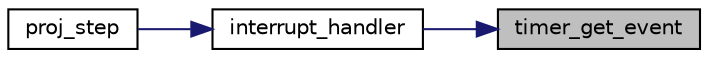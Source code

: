digraph "timer_get_event"
{
 // LATEX_PDF_SIZE
  edge [fontname="Helvetica",fontsize="10",labelfontname="Helvetica",labelfontsize="10"];
  node [fontname="Helvetica",fontsize="10",shape=record];
  rankdir="RL";
  Node1 [label="timer_get_event",height=0.2,width=0.4,color="black", fillcolor="grey75", style="filled", fontcolor="black",tooltip="Get an event from a timer interrupt."];
  Node1 -> Node2 [dir="back",color="midnightblue",fontsize="10",style="solid",fontname="Helvetica"];
  Node2 [label="interrupt_handler",height=0.2,width=0.4,color="black", fillcolor="white", style="filled",URL="$group__driver.html#ga8d679d7e0fb4f784c89027334a358061",tooltip="Checks for interrupts. If any occurred, creates a Event struct with all the necessary information."];
  Node2 -> Node3 [dir="back",color="midnightblue",fontsize="10",style="solid",fontname="Helvetica"];
  Node3 [label="proj_step",height=0.2,width=0.4,color="black", fillcolor="white", style="filled",URL="$group__proj.html#ga18a59545b1933d88ab8dacb9fa33ce01",tooltip="Runs a step of the program. This should be done once per iteration. The function checks for interrupt..."];
}
